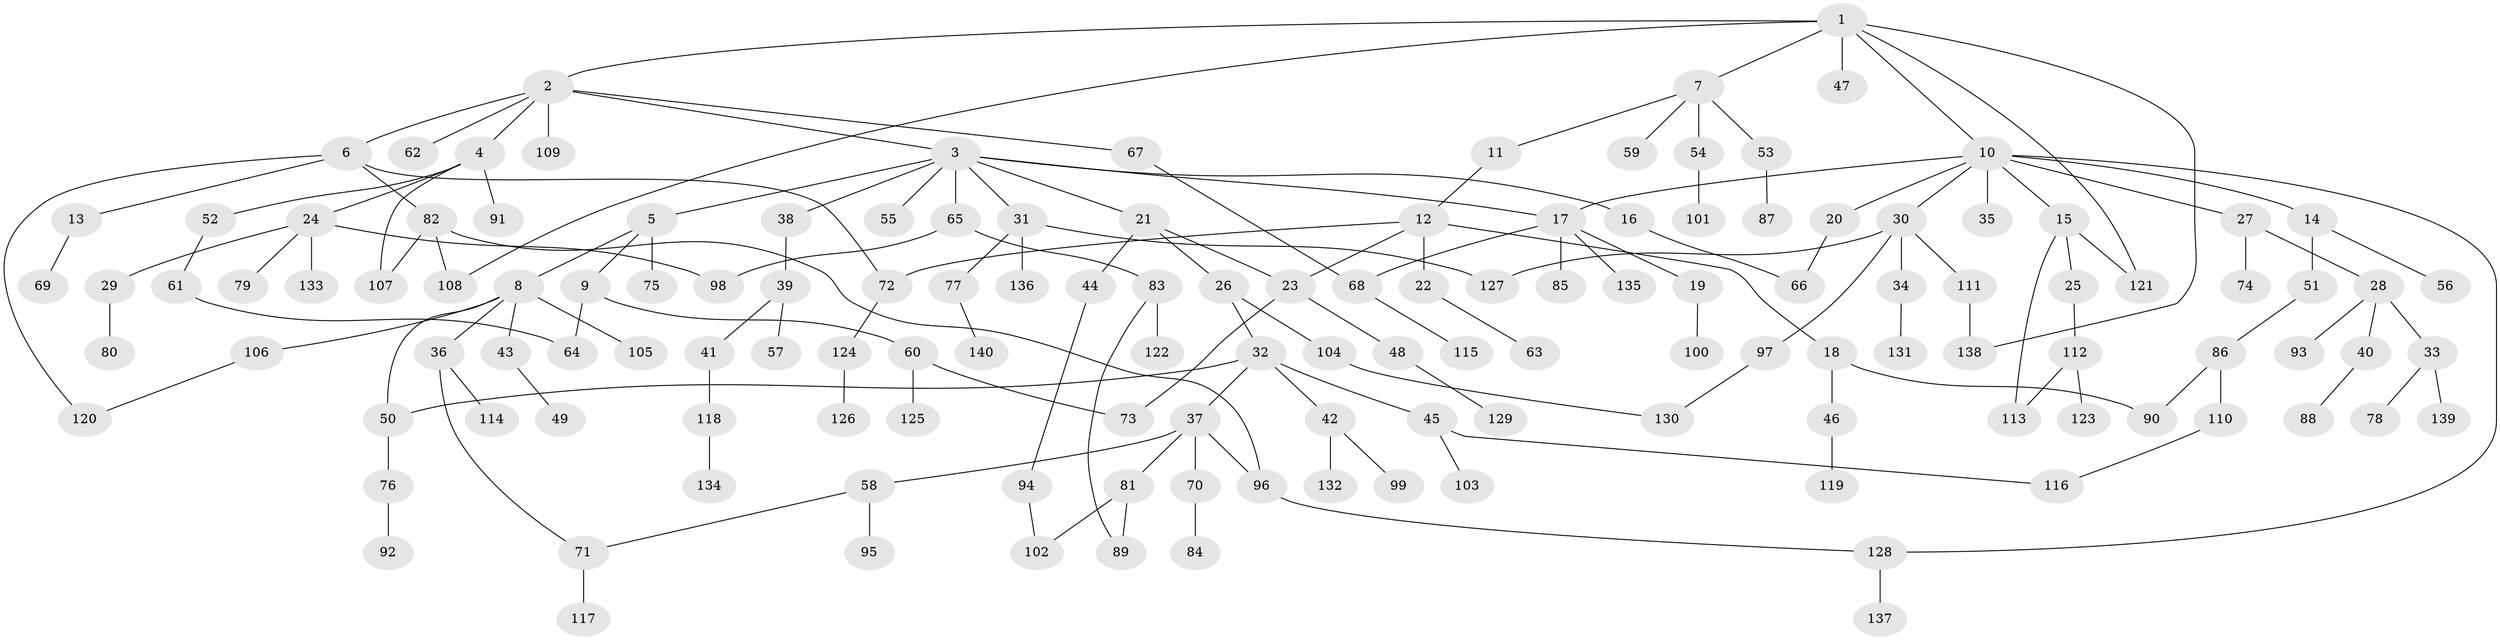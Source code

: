 // coarse degree distribution, {1: 0.7380952380952381, 9: 0.023809523809523808, 3: 0.07142857142857142, 2: 0.09523809523809523, 24: 0.023809523809523808, 8: 0.023809523809523808, 5: 0.023809523809523808}
// Generated by graph-tools (version 1.1) at 2025/45/03/04/25 21:45:51]
// undirected, 140 vertices, 163 edges
graph export_dot {
graph [start="1"]
  node [color=gray90,style=filled];
  1;
  2;
  3;
  4;
  5;
  6;
  7;
  8;
  9;
  10;
  11;
  12;
  13;
  14;
  15;
  16;
  17;
  18;
  19;
  20;
  21;
  22;
  23;
  24;
  25;
  26;
  27;
  28;
  29;
  30;
  31;
  32;
  33;
  34;
  35;
  36;
  37;
  38;
  39;
  40;
  41;
  42;
  43;
  44;
  45;
  46;
  47;
  48;
  49;
  50;
  51;
  52;
  53;
  54;
  55;
  56;
  57;
  58;
  59;
  60;
  61;
  62;
  63;
  64;
  65;
  66;
  67;
  68;
  69;
  70;
  71;
  72;
  73;
  74;
  75;
  76;
  77;
  78;
  79;
  80;
  81;
  82;
  83;
  84;
  85;
  86;
  87;
  88;
  89;
  90;
  91;
  92;
  93;
  94;
  95;
  96;
  97;
  98;
  99;
  100;
  101;
  102;
  103;
  104;
  105;
  106;
  107;
  108;
  109;
  110;
  111;
  112;
  113;
  114;
  115;
  116;
  117;
  118;
  119;
  120;
  121;
  122;
  123;
  124;
  125;
  126;
  127;
  128;
  129;
  130;
  131;
  132;
  133;
  134;
  135;
  136;
  137;
  138;
  139;
  140;
  1 -- 2;
  1 -- 7;
  1 -- 10;
  1 -- 47;
  1 -- 121;
  1 -- 108;
  1 -- 138;
  2 -- 3;
  2 -- 4;
  2 -- 6;
  2 -- 62;
  2 -- 67;
  2 -- 109;
  3 -- 5;
  3 -- 16;
  3 -- 21;
  3 -- 31;
  3 -- 38;
  3 -- 55;
  3 -- 65;
  3 -- 17;
  4 -- 24;
  4 -- 52;
  4 -- 91;
  4 -- 107;
  5 -- 8;
  5 -- 9;
  5 -- 75;
  6 -- 13;
  6 -- 72;
  6 -- 82;
  6 -- 120;
  7 -- 11;
  7 -- 53;
  7 -- 54;
  7 -- 59;
  8 -- 36;
  8 -- 43;
  8 -- 105;
  8 -- 106;
  8 -- 50;
  9 -- 60;
  9 -- 64;
  10 -- 14;
  10 -- 15;
  10 -- 17;
  10 -- 20;
  10 -- 27;
  10 -- 30;
  10 -- 35;
  10 -- 128;
  11 -- 12;
  12 -- 18;
  12 -- 22;
  12 -- 23;
  12 -- 72;
  13 -- 69;
  14 -- 51;
  14 -- 56;
  15 -- 25;
  15 -- 113;
  15 -- 121;
  16 -- 66;
  17 -- 19;
  17 -- 85;
  17 -- 135;
  17 -- 68;
  18 -- 46;
  18 -- 90;
  19 -- 100;
  20 -- 66;
  21 -- 26;
  21 -- 44;
  21 -- 23;
  22 -- 63;
  23 -- 48;
  23 -- 73;
  24 -- 29;
  24 -- 79;
  24 -- 98;
  24 -- 133;
  25 -- 112;
  26 -- 32;
  26 -- 104;
  27 -- 28;
  27 -- 74;
  28 -- 33;
  28 -- 40;
  28 -- 93;
  29 -- 80;
  30 -- 34;
  30 -- 97;
  30 -- 111;
  30 -- 127;
  31 -- 77;
  31 -- 127;
  31 -- 136;
  32 -- 37;
  32 -- 42;
  32 -- 45;
  32 -- 50;
  33 -- 78;
  33 -- 139;
  34 -- 131;
  36 -- 71;
  36 -- 114;
  37 -- 58;
  37 -- 70;
  37 -- 81;
  37 -- 96;
  38 -- 39;
  39 -- 41;
  39 -- 57;
  40 -- 88;
  41 -- 118;
  42 -- 99;
  42 -- 132;
  43 -- 49;
  44 -- 94;
  45 -- 103;
  45 -- 116;
  46 -- 119;
  48 -- 129;
  50 -- 76;
  51 -- 86;
  52 -- 61;
  53 -- 87;
  54 -- 101;
  58 -- 95;
  58 -- 71;
  60 -- 73;
  60 -- 125;
  61 -- 64;
  65 -- 83;
  65 -- 98;
  67 -- 68;
  68 -- 115;
  70 -- 84;
  71 -- 117;
  72 -- 124;
  76 -- 92;
  77 -- 140;
  81 -- 89;
  81 -- 102;
  82 -- 107;
  82 -- 108;
  82 -- 96;
  83 -- 122;
  83 -- 89;
  86 -- 110;
  86 -- 90;
  94 -- 102;
  96 -- 128;
  97 -- 130;
  104 -- 130;
  106 -- 120;
  110 -- 116;
  111 -- 138;
  112 -- 123;
  112 -- 113;
  118 -- 134;
  124 -- 126;
  128 -- 137;
}

